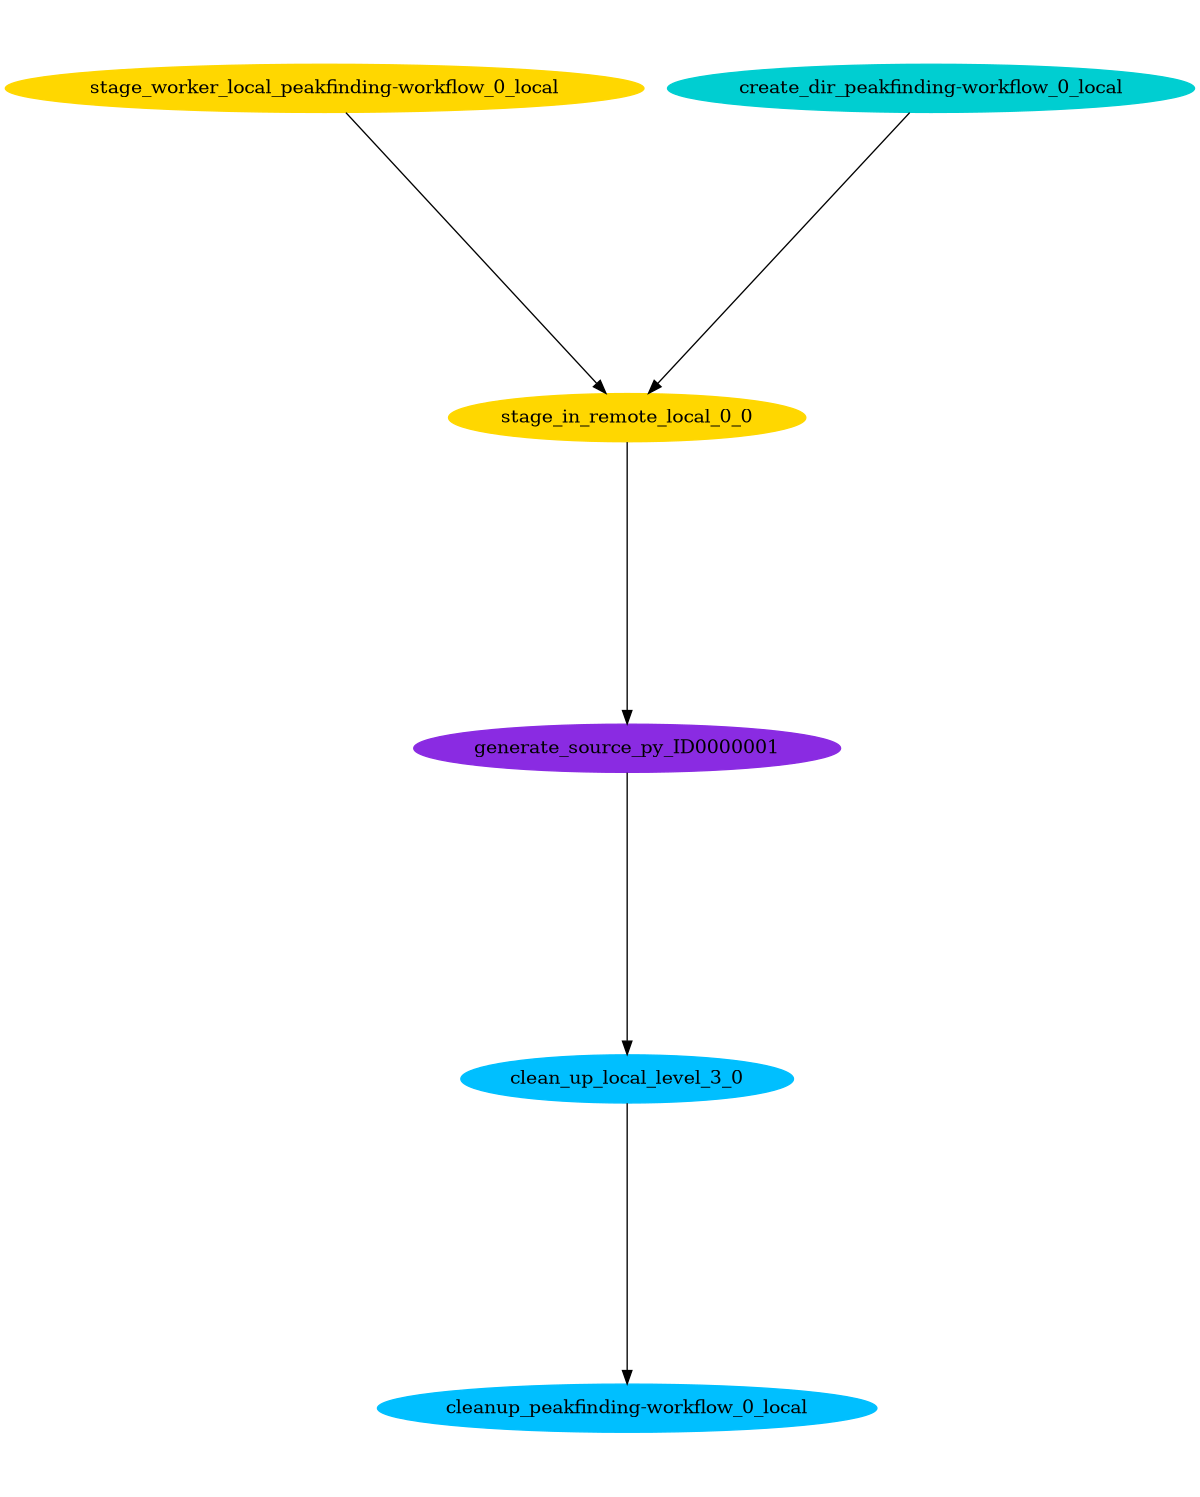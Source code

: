 digraph E {
size="8.0,10.0"
ratio=fill
node [shape=ellipse]
edge [arrowhead=normal, arrowsize=1.0]
	"stage_in_remote_local_0_0" [color=gold,style=filled,label="stage_in_remote_local_0_0"]
	"clean_up_local_level_3_0" [color=deepskyblue,style=filled,label="clean_up_local_level_3_0"]
	"generate_source_py_ID0000001" [color=blueviolet,style=filled,label="generate_source_py_ID0000001"]
	"stage_worker_local_peakfinding-workflow_0_local" [color=gold,style=filled,label="stage_worker_local_peakfinding-workflow_0_local"]
	"create_dir_peakfinding-workflow_0_local" [color=darkturquoise,style=filled,label="create_dir_peakfinding-workflow_0_local"]
	"cleanup_peakfinding-workflow_0_local" [color=deepskyblue,style=filled,label="cleanup_peakfinding-workflow_0_local"]

	"stage_in_remote_local_0_0" -> "generate_source_py_ID0000001"
	"clean_up_local_level_3_0" -> "cleanup_peakfinding-workflow_0_local"
	"generate_source_py_ID0000001" -> "clean_up_local_level_3_0"
	"stage_worker_local_peakfinding-workflow_0_local" -> "stage_in_remote_local_0_0"
	"create_dir_peakfinding-workflow_0_local" -> "stage_in_remote_local_0_0"
}

